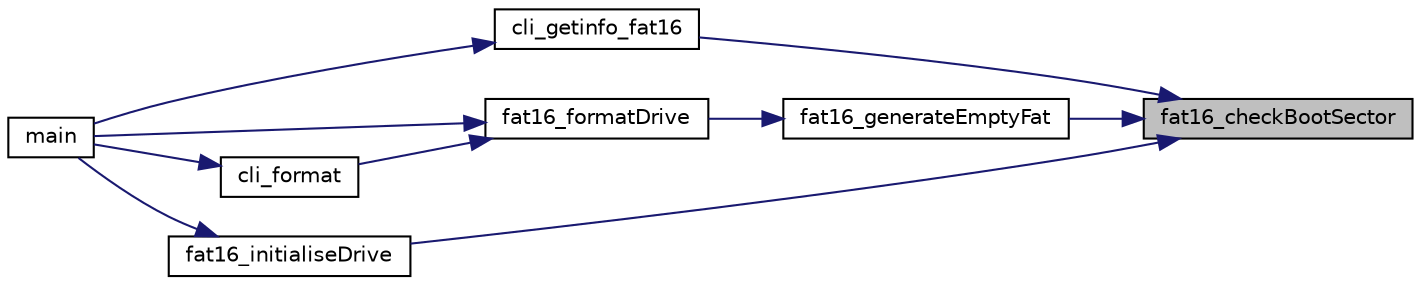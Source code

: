 digraph "fat16_checkBootSector"
{
 // LATEX_PDF_SIZE
  edge [fontname="Helvetica",fontsize="10",labelfontname="Helvetica",labelfontsize="10"];
  node [fontname="Helvetica",fontsize="10",shape=record];
  rankdir="RL";
  Node1 [label="fat16_checkBootSector",height=0.2,width=0.4,color="black", fillcolor="grey75", style="filled", fontcolor="black",tooltip="Checks the boot sector to see if it appears to have a valid FAT16 format."];
  Node1 -> Node2 [dir="back",color="midnightblue",fontsize="10",style="solid",fontname="Helvetica"];
  Node2 [label="cli_getinfo_fat16",height=0.2,width=0.4,color="black", fillcolor="white", style="filled",URL="$vdisk__cli_8c.html#a66da281b8144a562929968a869e1e3cf",tooltip=" "];
  Node2 -> Node3 [dir="back",color="midnightblue",fontsize="10",style="solid",fontname="Helvetica"];
  Node3 [label="main",height=0.2,width=0.4,color="black", fillcolor="white", style="filled",URL="$vdisk__cli_8c.html#a0ddf1224851353fc92bfbff6f499fa97",tooltip=" "];
  Node1 -> Node4 [dir="back",color="midnightblue",fontsize="10",style="solid",fontname="Helvetica"];
  Node4 [label="fat16_generateEmptyFat",height=0.2,width=0.4,color="black", fillcolor="white", style="filled",URL="$v_d_i_s_k__fat16_8h.html#a092a5b501ff5886398c54e1f9a04a36d",tooltip="Generates new empty FAT16."];
  Node4 -> Node5 [dir="back",color="midnightblue",fontsize="10",style="solid",fontname="Helvetica"];
  Node5 [label="fat16_formatDrive",height=0.2,width=0.4,color="black", fillcolor="white", style="filled",URL="$v_d_i_s_k__fat16_8h.html#a78f036e379c1db130ecaeeea3a54b80f",tooltip="Formats given drive to FAT16."];
  Node5 -> Node6 [dir="back",color="midnightblue",fontsize="10",style="solid",fontname="Helvetica"];
  Node6 [label="cli_format",height=0.2,width=0.4,color="black", fillcolor="white", style="filled",URL="$vdisk__cli_8c.html#a10448a157bb138cd677e8fcad4275d02",tooltip=" "];
  Node6 -> Node3 [dir="back",color="midnightblue",fontsize="10",style="solid",fontname="Helvetica"];
  Node5 -> Node3 [dir="back",color="midnightblue",fontsize="10",style="solid",fontname="Helvetica"];
  Node1 -> Node7 [dir="back",color="midnightblue",fontsize="10",style="solid",fontname="Helvetica"];
  Node7 [label="fat16_initialiseDrive",height=0.2,width=0.4,color="black", fillcolor="white", style="filled",URL="$v_d_i_s_k__fat16_8h.html#a3c78de06897bfc7c01590ecec1d53a4f",tooltip="Initialises drive with FAT16 filesystem on it (Loads FAT into RAM)."];
  Node7 -> Node3 [dir="back",color="midnightblue",fontsize="10",style="solid",fontname="Helvetica"];
}
